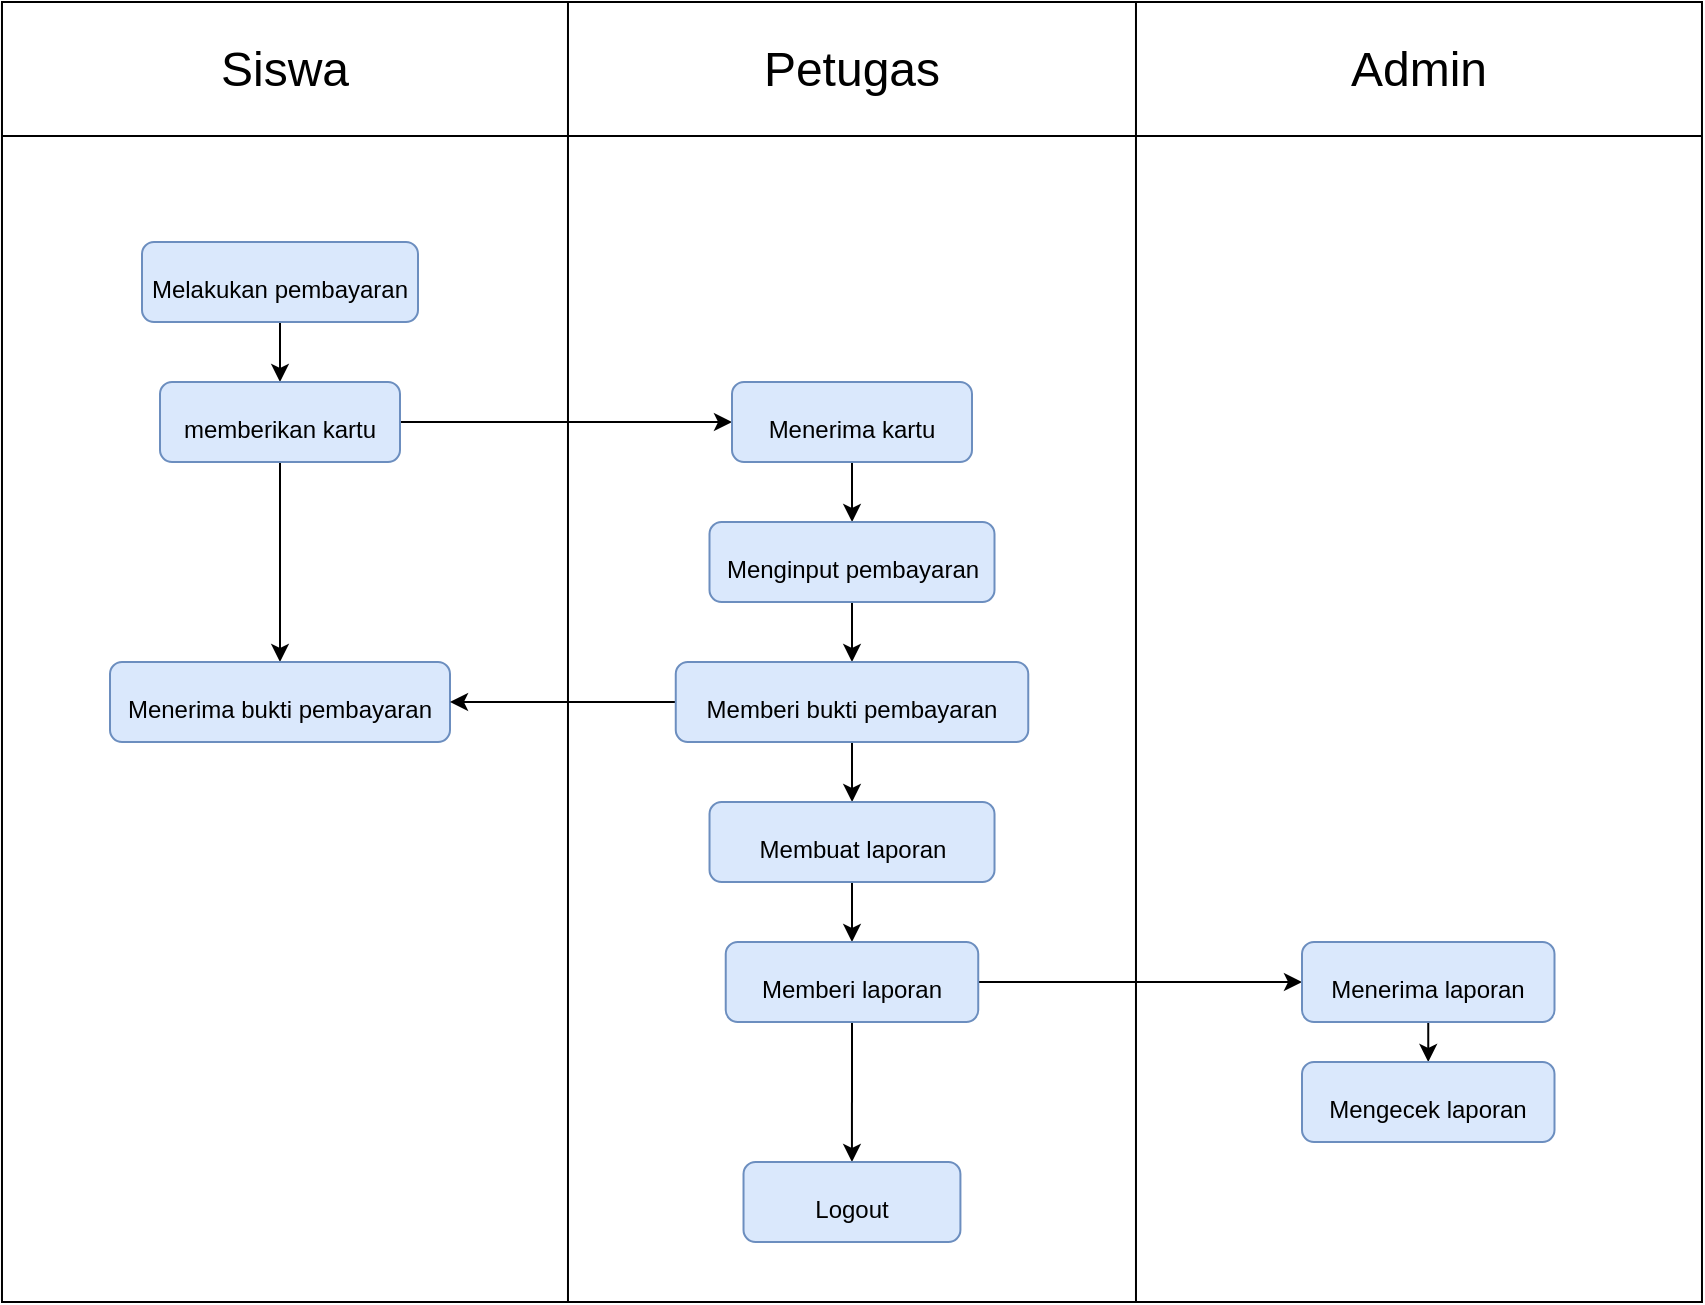 <mxfile version="20.8.20" type="google"><diagram name="Page-1" id="_jKX5VuJBajp8WbyQZjk"><mxGraphModel grid="1" page="1" gridSize="10" guides="1" tooltips="1" connect="1" arrows="1" fold="1" pageScale="1" pageWidth="850" pageHeight="1100" math="0" shadow="0"><root><mxCell id="0"/><mxCell id="1" parent="0"/><mxCell id="NCB1G9uW4T1MVT8wLlHT-4" value="" style="shape=table;startSize=0;container=1;collapsible=0;childLayout=tableLayout;" vertex="1" parent="1"><mxGeometry x="-110.01" y="-1690" width="850" height="650" as="geometry"/></mxCell><mxCell id="NCB1G9uW4T1MVT8wLlHT-5" value="" style="shape=tableRow;horizontal=0;startSize=0;swimlaneHead=0;swimlaneBody=0;strokeColor=inherit;top=0;left=0;bottom=0;right=0;collapsible=0;dropTarget=0;fillColor=none;points=[[0,0.5],[1,0.5]];portConstraint=eastwest;" vertex="1" parent="NCB1G9uW4T1MVT8wLlHT-4"><mxGeometry width="850" height="67" as="geometry"/></mxCell><mxCell id="NCB1G9uW4T1MVT8wLlHT-6" value="&lt;font style=&quot;font-size: 24px;&quot;&gt;Siswa&lt;/font&gt;" style="shape=partialRectangle;html=1;whiteSpace=wrap;connectable=0;strokeColor=inherit;overflow=hidden;fillColor=none;top=0;left=0;bottom=0;right=0;pointerEvents=1;" vertex="1" parent="NCB1G9uW4T1MVT8wLlHT-5"><mxGeometry width="283" height="67" as="geometry"><mxRectangle width="283" height="67" as="alternateBounds"/></mxGeometry></mxCell><mxCell id="NCB1G9uW4T1MVT8wLlHT-7" value="&lt;font style=&quot;font-size: 24px;&quot;&gt;Petugas&lt;/font&gt;" style="shape=partialRectangle;html=1;whiteSpace=wrap;connectable=0;strokeColor=inherit;overflow=hidden;fillColor=none;top=0;left=0;bottom=0;right=0;pointerEvents=1;" vertex="1" parent="NCB1G9uW4T1MVT8wLlHT-5"><mxGeometry x="283" width="284" height="67" as="geometry"><mxRectangle width="284" height="67" as="alternateBounds"/></mxGeometry></mxCell><mxCell id="NCB1G9uW4T1MVT8wLlHT-8" value="&lt;font style=&quot;font-size: 24px;&quot;&gt;Admin&lt;/font&gt;" style="shape=partialRectangle;html=1;whiteSpace=wrap;connectable=0;strokeColor=inherit;overflow=hidden;fillColor=none;top=0;left=0;bottom=0;right=0;pointerEvents=1;" vertex="1" parent="NCB1G9uW4T1MVT8wLlHT-5"><mxGeometry x="567" width="283" height="67" as="geometry"><mxRectangle width="283" height="67" as="alternateBounds"/></mxGeometry></mxCell><mxCell id="NCB1G9uW4T1MVT8wLlHT-9" value="" style="shape=tableRow;horizontal=0;startSize=0;swimlaneHead=0;swimlaneBody=0;strokeColor=inherit;top=0;left=0;bottom=0;right=0;collapsible=0;dropTarget=0;fillColor=none;points=[[0,0.5],[1,0.5]];portConstraint=eastwest;" vertex="1" parent="NCB1G9uW4T1MVT8wLlHT-4"><mxGeometry y="67" width="850" height="583" as="geometry"/></mxCell><mxCell id="NCB1G9uW4T1MVT8wLlHT-10" value="" style="shape=partialRectangle;html=1;whiteSpace=wrap;connectable=0;strokeColor=inherit;overflow=hidden;fillColor=none;top=0;left=0;bottom=0;right=0;pointerEvents=1;" vertex="1" parent="NCB1G9uW4T1MVT8wLlHT-9"><mxGeometry width="283" height="583" as="geometry"><mxRectangle width="283" height="583" as="alternateBounds"/></mxGeometry></mxCell><mxCell id="NCB1G9uW4T1MVT8wLlHT-11" value="" style="shape=partialRectangle;html=1;whiteSpace=wrap;connectable=0;strokeColor=inherit;overflow=hidden;fillColor=none;top=0;left=0;bottom=0;right=0;pointerEvents=1;" vertex="1" parent="NCB1G9uW4T1MVT8wLlHT-9"><mxGeometry x="283" width="284" height="583" as="geometry"><mxRectangle width="284" height="583" as="alternateBounds"/></mxGeometry></mxCell><mxCell id="NCB1G9uW4T1MVT8wLlHT-12" value="" style="shape=partialRectangle;html=1;whiteSpace=wrap;connectable=0;strokeColor=inherit;overflow=hidden;fillColor=none;top=0;left=0;bottom=0;right=0;pointerEvents=1;" vertex="1" parent="NCB1G9uW4T1MVT8wLlHT-9"><mxGeometry x="567" width="283" height="583" as="geometry"><mxRectangle width="283" height="583" as="alternateBounds"/></mxGeometry></mxCell><mxCell id="NCB1G9uW4T1MVT8wLlHT-13" style="edgeStyle=orthogonalEdgeStyle;rounded=0;orthogonalLoop=1;jettySize=auto;html=1;exitX=0.5;exitY=1;exitDx=0;exitDy=0;entryX=0.5;entryY=0;entryDx=0;entryDy=0;fontSize=12;" edge="1" parent="1" source="NCB1G9uW4T1MVT8wLlHT-14" target="NCB1G9uW4T1MVT8wLlHT-17"><mxGeometry relative="1" as="geometry"/></mxCell><mxCell id="NCB1G9uW4T1MVT8wLlHT-14" value="&lt;font style=&quot;font-size: 12px;&quot;&gt;Melakukan pembayaran&lt;/font&gt;" style="rounded=1;whiteSpace=wrap;html=1;fontSize=24;fillColor=#dae8fc;strokeColor=#6c8ebf;" vertex="1" parent="1"><mxGeometry x="-40" y="-1570" width="138" height="40" as="geometry"/></mxCell><mxCell id="NCB1G9uW4T1MVT8wLlHT-15" style="edgeStyle=orthogonalEdgeStyle;rounded=0;orthogonalLoop=1;jettySize=auto;html=1;exitX=1;exitY=0.5;exitDx=0;exitDy=0;fontSize=12;" edge="1" parent="1" source="NCB1G9uW4T1MVT8wLlHT-17" target="NCB1G9uW4T1MVT8wLlHT-21"><mxGeometry relative="1" as="geometry"/></mxCell><mxCell id="NCB1G9uW4T1MVT8wLlHT-16" style="edgeStyle=orthogonalEdgeStyle;rounded=0;orthogonalLoop=1;jettySize=auto;html=1;exitX=0.5;exitY=1;exitDx=0;exitDy=0;fontSize=12;" edge="1" parent="1" source="NCB1G9uW4T1MVT8wLlHT-17" target="NCB1G9uW4T1MVT8wLlHT-19"><mxGeometry relative="1" as="geometry"/></mxCell><mxCell id="NCB1G9uW4T1MVT8wLlHT-17" value="&lt;font style=&quot;font-size: 12px;&quot;&gt;memberikan kartu&lt;/font&gt;" style="rounded=1;whiteSpace=wrap;html=1;fontSize=24;fillColor=#dae8fc;strokeColor=#6c8ebf;" vertex="1" parent="1"><mxGeometry x="-31" y="-1500" width="120" height="40" as="geometry"/></mxCell><mxCell id="NCB1G9uW4T1MVT8wLlHT-18" style="edgeStyle=orthogonalEdgeStyle;rounded=0;orthogonalLoop=1;jettySize=auto;html=1;exitX=0.5;exitY=1;exitDx=0;exitDy=0;fontSize=12;" edge="1" parent="1" source="NCB1G9uW4T1MVT8wLlHT-17" target="NCB1G9uW4T1MVT8wLlHT-17"><mxGeometry relative="1" as="geometry"/></mxCell><mxCell id="NCB1G9uW4T1MVT8wLlHT-19" value="&lt;span style=&quot;font-size: 12px;&quot;&gt;Menerima bukti pembayaran&lt;/span&gt;" style="rounded=1;whiteSpace=wrap;html=1;fontSize=24;fillColor=#dae8fc;strokeColor=#6c8ebf;" vertex="1" parent="1"><mxGeometry x="-56" y="-1360" width="170" height="40" as="geometry"/></mxCell><mxCell id="NCB1G9uW4T1MVT8wLlHT-20" style="edgeStyle=orthogonalEdgeStyle;rounded=0;orthogonalLoop=1;jettySize=auto;html=1;exitX=0.5;exitY=1;exitDx=0;exitDy=0;fontSize=12;" edge="1" parent="1" source="NCB1G9uW4T1MVT8wLlHT-21" target="NCB1G9uW4T1MVT8wLlHT-23"><mxGeometry relative="1" as="geometry"/></mxCell><mxCell id="NCB1G9uW4T1MVT8wLlHT-21" value="&lt;font style=&quot;font-size: 12px;&quot;&gt;Menerima kartu&lt;/font&gt;" style="rounded=1;whiteSpace=wrap;html=1;fontSize=24;fillColor=#dae8fc;strokeColor=#6c8ebf;" vertex="1" parent="1"><mxGeometry x="255" y="-1500" width="120" height="40" as="geometry"/></mxCell><mxCell id="NCB1G9uW4T1MVT8wLlHT-22" style="edgeStyle=orthogonalEdgeStyle;rounded=0;orthogonalLoop=1;jettySize=auto;html=1;exitX=0.5;exitY=1;exitDx=0;exitDy=0;entryX=0.5;entryY=0;entryDx=0;entryDy=0;fontSize=12;" edge="1" parent="1" source="NCB1G9uW4T1MVT8wLlHT-23" target="NCB1G9uW4T1MVT8wLlHT-26"><mxGeometry relative="1" as="geometry"/></mxCell><mxCell id="NCB1G9uW4T1MVT8wLlHT-23" value="&lt;span style=&quot;font-size: 12px;&quot;&gt;Menginput pembayaran&lt;/span&gt;" style="rounded=1;whiteSpace=wrap;html=1;fontSize=24;fillColor=#dae8fc;strokeColor=#6c8ebf;" vertex="1" parent="1"><mxGeometry x="243.75" y="-1430" width="142.5" height="40" as="geometry"/></mxCell><mxCell id="NCB1G9uW4T1MVT8wLlHT-24" style="edgeStyle=orthogonalEdgeStyle;rounded=0;orthogonalLoop=1;jettySize=auto;html=1;exitX=0.5;exitY=1;exitDx=0;exitDy=0;fontSize=12;" edge="1" parent="1" source="NCB1G9uW4T1MVT8wLlHT-26" target="NCB1G9uW4T1MVT8wLlHT-28"><mxGeometry relative="1" as="geometry"/></mxCell><mxCell id="NCB1G9uW4T1MVT8wLlHT-25" style="edgeStyle=orthogonalEdgeStyle;rounded=0;orthogonalLoop=1;jettySize=auto;html=1;exitX=0;exitY=0.5;exitDx=0;exitDy=0;entryX=1;entryY=0.5;entryDx=0;entryDy=0;fontSize=12;" edge="1" parent="1" source="NCB1G9uW4T1MVT8wLlHT-26" target="NCB1G9uW4T1MVT8wLlHT-19"><mxGeometry relative="1" as="geometry"/></mxCell><mxCell id="NCB1G9uW4T1MVT8wLlHT-26" value="&lt;span style=&quot;font-size: 12px;&quot;&gt;Memberi bukti pembayaran&lt;/span&gt;" style="rounded=1;whiteSpace=wrap;html=1;fontSize=24;fillColor=#dae8fc;strokeColor=#6c8ebf;" vertex="1" parent="1"><mxGeometry x="226.88" y="-1360" width="176.25" height="40" as="geometry"/></mxCell><mxCell id="NCB1G9uW4T1MVT8wLlHT-27" style="edgeStyle=orthogonalEdgeStyle;rounded=0;orthogonalLoop=1;jettySize=auto;html=1;exitX=0.5;exitY=1;exitDx=0;exitDy=0;entryX=0.5;entryY=0;entryDx=0;entryDy=0;fontSize=12;" edge="1" parent="1" source="NCB1G9uW4T1MVT8wLlHT-28" target="NCB1G9uW4T1MVT8wLlHT-30"><mxGeometry relative="1" as="geometry"/></mxCell><mxCell id="NCB1G9uW4T1MVT8wLlHT-28" value="&lt;span style=&quot;font-size: 12px;&quot;&gt;Membuat laporan&lt;/span&gt;" style="rounded=1;whiteSpace=wrap;html=1;fontSize=24;fillColor=#dae8fc;strokeColor=#6c8ebf;" vertex="1" parent="1"><mxGeometry x="243.76" y="-1290" width="142.5" height="40" as="geometry"/></mxCell><mxCell id="NCB1G9uW4T1MVT8wLlHT-29" style="edgeStyle=orthogonalEdgeStyle;rounded=0;orthogonalLoop=1;jettySize=auto;html=1;exitX=1;exitY=0.5;exitDx=0;exitDy=0;fontSize=12;" edge="1" parent="1" source="NCB1G9uW4T1MVT8wLlHT-30" target="NCB1G9uW4T1MVT8wLlHT-32"><mxGeometry relative="1" as="geometry"/></mxCell><mxCell id="sFrdoLJGK0Tl0nA3UCvK-4" style="edgeStyle=orthogonalEdgeStyle;rounded=0;orthogonalLoop=1;jettySize=auto;html=1;exitX=0.5;exitY=1;exitDx=0;exitDy=0;entryX=0.5;entryY=0;entryDx=0;entryDy=0;fontSize=24;" edge="1" parent="1" source="NCB1G9uW4T1MVT8wLlHT-30" target="sFrdoLJGK0Tl0nA3UCvK-1"><mxGeometry relative="1" as="geometry"/></mxCell><mxCell id="NCB1G9uW4T1MVT8wLlHT-30" value="&lt;span style=&quot;font-size: 12px;&quot;&gt;Memberi laporan&lt;/span&gt;" style="rounded=1;whiteSpace=wrap;html=1;fontSize=24;fillColor=#dae8fc;strokeColor=#6c8ebf;" vertex="1" parent="1"><mxGeometry x="251.87" y="-1220" width="126.25" height="40" as="geometry"/></mxCell><mxCell id="NCB1G9uW4T1MVT8wLlHT-31" style="edgeStyle=orthogonalEdgeStyle;rounded=0;orthogonalLoop=1;jettySize=auto;html=1;exitX=0.5;exitY=1;exitDx=0;exitDy=0;entryX=0.5;entryY=0;entryDx=0;entryDy=0;fontSize=12;" edge="1" parent="1" source="NCB1G9uW4T1MVT8wLlHT-32" target="NCB1G9uW4T1MVT8wLlHT-33"><mxGeometry relative="1" as="geometry"/></mxCell><mxCell id="NCB1G9uW4T1MVT8wLlHT-32" value="&lt;span style=&quot;font-size: 12px;&quot;&gt;Menerima laporan&lt;/span&gt;" style="rounded=1;whiteSpace=wrap;html=1;fontSize=24;fillColor=#dae8fc;strokeColor=#6c8ebf;" vertex="1" parent="1"><mxGeometry x="540" y="-1220" width="126.25" height="40" as="geometry"/></mxCell><mxCell id="NCB1G9uW4T1MVT8wLlHT-33" value="&lt;span style=&quot;font-size: 12px;&quot;&gt;Mengecek laporan&lt;/span&gt;" style="rounded=1;whiteSpace=wrap;html=1;fontSize=24;fillColor=#dae8fc;strokeColor=#6c8ebf;" vertex="1" parent="1"><mxGeometry x="540" y="-1160" width="126.25" height="40" as="geometry"/></mxCell><mxCell id="sFrdoLJGK0Tl0nA3UCvK-1" value="&lt;span style=&quot;font-size: 12px;&quot;&gt;Logout&lt;/span&gt;" style="rounded=1;whiteSpace=wrap;html=1;fontSize=24;fillColor=#dae8fc;strokeColor=#6c8ebf;" vertex="1" parent="1"><mxGeometry x="260.76" y="-1110" width="108.45" height="40" as="geometry"/></mxCell></root></mxGraphModel></diagram></mxfile>